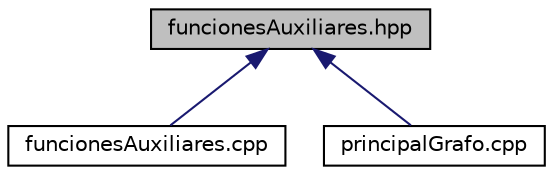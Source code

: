 digraph "funcionesAuxiliares.hpp"
{
  edge [fontname="Helvetica",fontsize="10",labelfontname="Helvetica",labelfontsize="10"];
  node [fontname="Helvetica",fontsize="10",shape=record];
  Node7 [label="funcionesAuxiliares.hpp",height=0.2,width=0.4,color="black", fillcolor="grey75", style="filled", fontcolor="black"];
  Node7 -> Node8 [dir="back",color="midnightblue",fontsize="10",style="solid",fontname="Helvetica"];
  Node8 [label="funcionesAuxiliares.cpp",height=0.2,width=0.4,color="black", fillcolor="white", style="filled",URL="$funcionesAuxiliares_8cpp.html",tooltip="Código de las funciones auxiliares del programa principal de la provincia. "];
  Node7 -> Node9 [dir="back",color="midnightblue",fontsize="10",style="solid",fontname="Helvetica"];
  Node9 [label="principalGrafo.cpp",height=0.2,width=0.4,color="black", fillcolor="white", style="filled",URL="$principalGrafo_8cpp.html",tooltip="Programa principal de la practica 4 de Estructuras de Datos. "];
}
